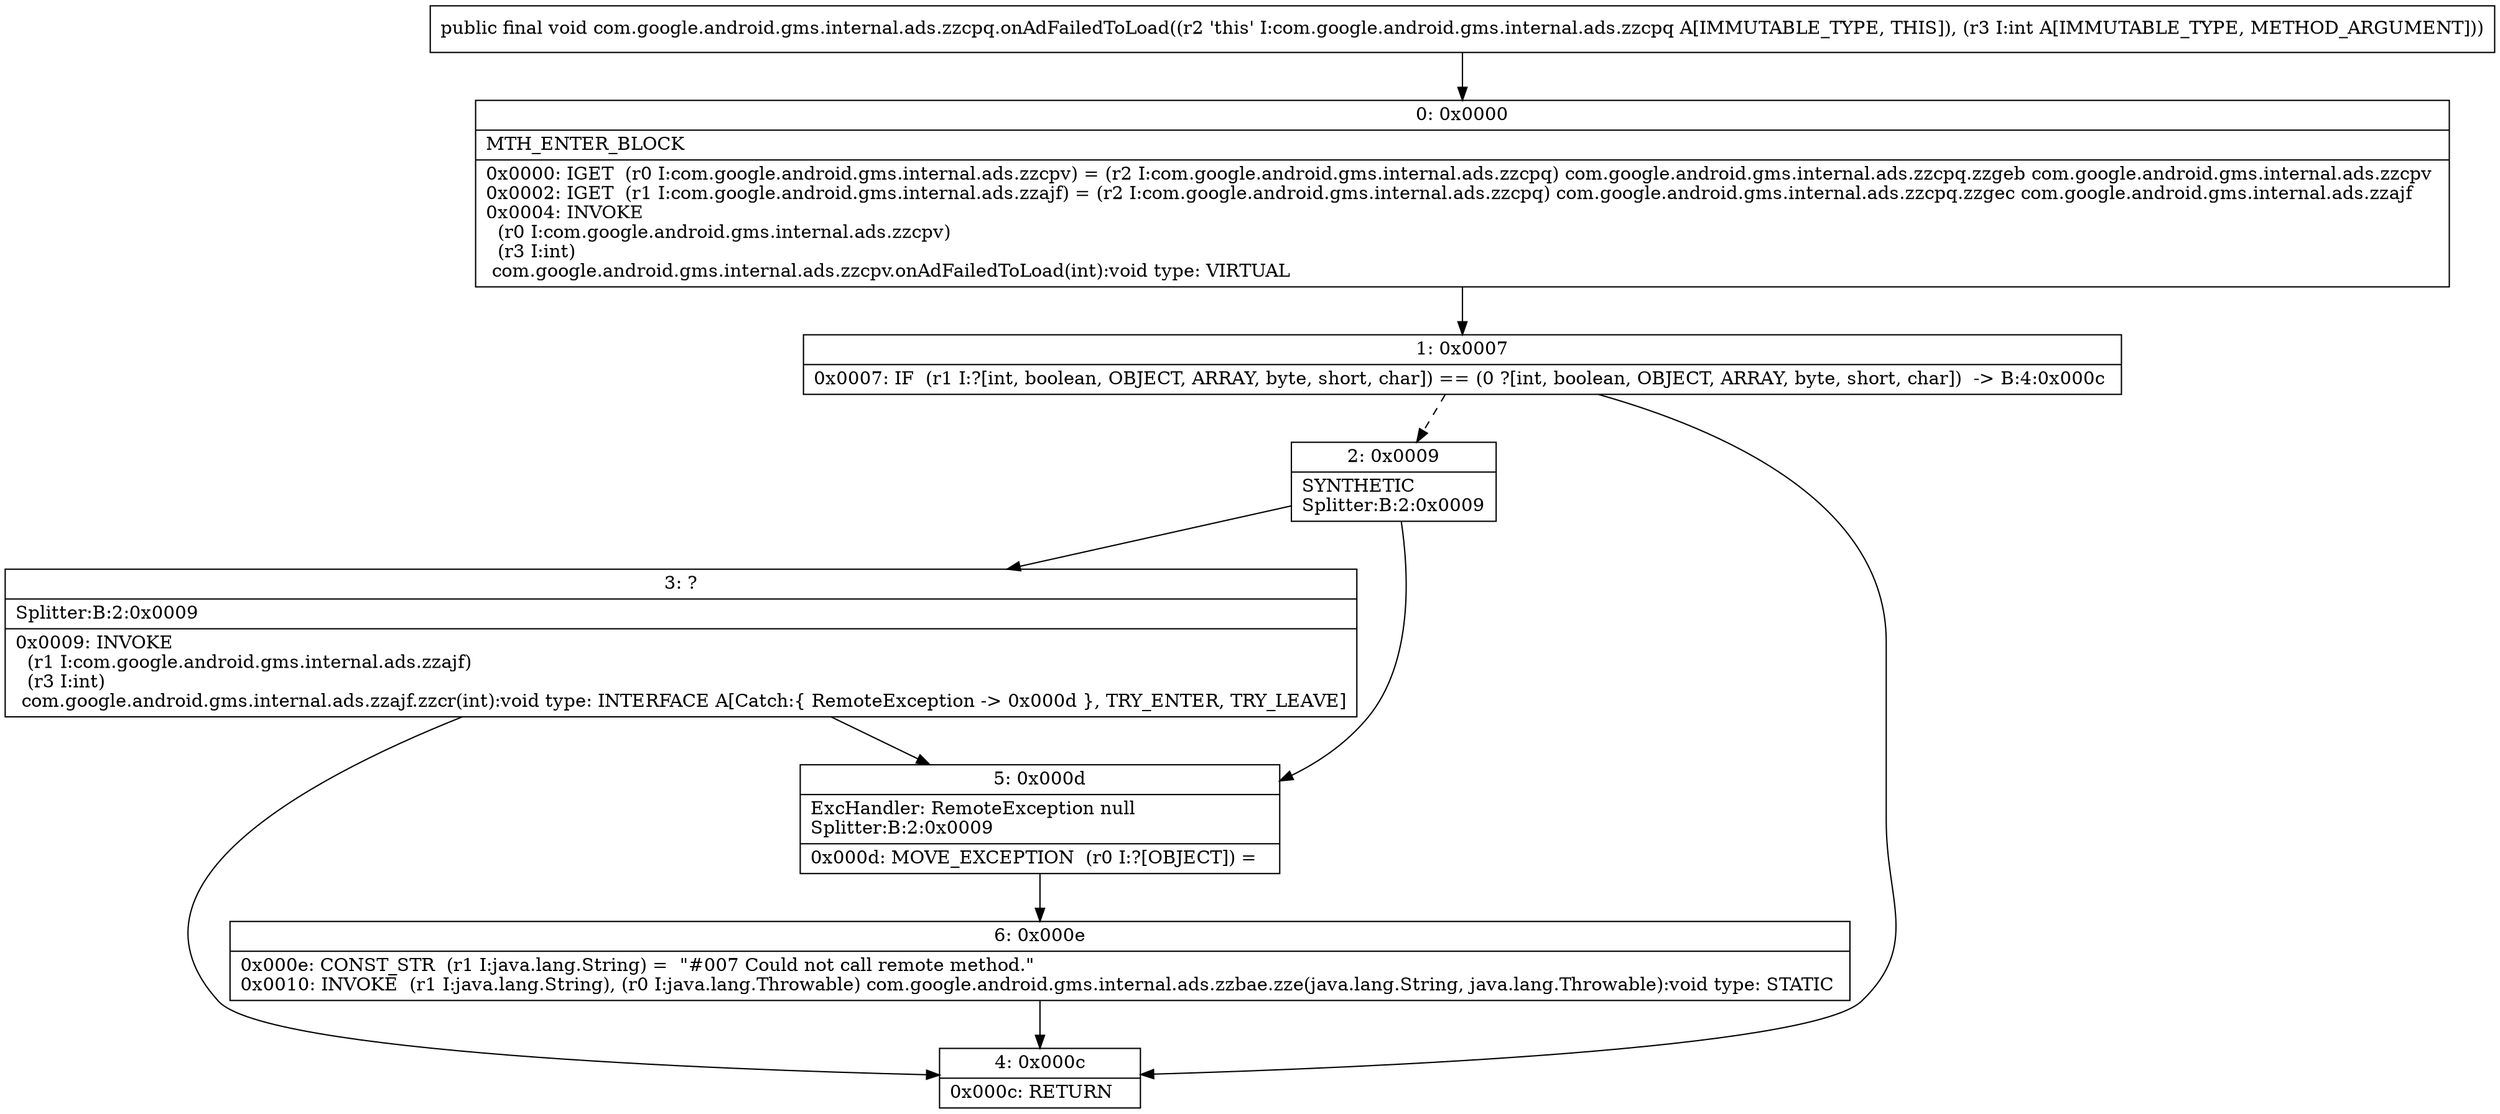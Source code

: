 digraph "CFG forcom.google.android.gms.internal.ads.zzcpq.onAdFailedToLoad(I)V" {
Node_0 [shape=record,label="{0\:\ 0x0000|MTH_ENTER_BLOCK\l|0x0000: IGET  (r0 I:com.google.android.gms.internal.ads.zzcpv) = (r2 I:com.google.android.gms.internal.ads.zzcpq) com.google.android.gms.internal.ads.zzcpq.zzgeb com.google.android.gms.internal.ads.zzcpv \l0x0002: IGET  (r1 I:com.google.android.gms.internal.ads.zzajf) = (r2 I:com.google.android.gms.internal.ads.zzcpq) com.google.android.gms.internal.ads.zzcpq.zzgec com.google.android.gms.internal.ads.zzajf \l0x0004: INVOKE  \l  (r0 I:com.google.android.gms.internal.ads.zzcpv)\l  (r3 I:int)\l com.google.android.gms.internal.ads.zzcpv.onAdFailedToLoad(int):void type: VIRTUAL \l}"];
Node_1 [shape=record,label="{1\:\ 0x0007|0x0007: IF  (r1 I:?[int, boolean, OBJECT, ARRAY, byte, short, char]) == (0 ?[int, boolean, OBJECT, ARRAY, byte, short, char])  \-\> B:4:0x000c \l}"];
Node_2 [shape=record,label="{2\:\ 0x0009|SYNTHETIC\lSplitter:B:2:0x0009\l}"];
Node_3 [shape=record,label="{3\:\ ?|Splitter:B:2:0x0009\l|0x0009: INVOKE  \l  (r1 I:com.google.android.gms.internal.ads.zzajf)\l  (r3 I:int)\l com.google.android.gms.internal.ads.zzajf.zzcr(int):void type: INTERFACE A[Catch:\{ RemoteException \-\> 0x000d \}, TRY_ENTER, TRY_LEAVE]\l}"];
Node_4 [shape=record,label="{4\:\ 0x000c|0x000c: RETURN   \l}"];
Node_5 [shape=record,label="{5\:\ 0x000d|ExcHandler: RemoteException null\lSplitter:B:2:0x0009\l|0x000d: MOVE_EXCEPTION  (r0 I:?[OBJECT]) =  \l}"];
Node_6 [shape=record,label="{6\:\ 0x000e|0x000e: CONST_STR  (r1 I:java.lang.String) =  \"#007 Could not call remote method.\" \l0x0010: INVOKE  (r1 I:java.lang.String), (r0 I:java.lang.Throwable) com.google.android.gms.internal.ads.zzbae.zze(java.lang.String, java.lang.Throwable):void type: STATIC \l}"];
MethodNode[shape=record,label="{public final void com.google.android.gms.internal.ads.zzcpq.onAdFailedToLoad((r2 'this' I:com.google.android.gms.internal.ads.zzcpq A[IMMUTABLE_TYPE, THIS]), (r3 I:int A[IMMUTABLE_TYPE, METHOD_ARGUMENT])) }"];
MethodNode -> Node_0;
Node_0 -> Node_1;
Node_1 -> Node_2[style=dashed];
Node_1 -> Node_4;
Node_2 -> Node_3;
Node_2 -> Node_5;
Node_3 -> Node_4;
Node_3 -> Node_5;
Node_5 -> Node_6;
Node_6 -> Node_4;
}

